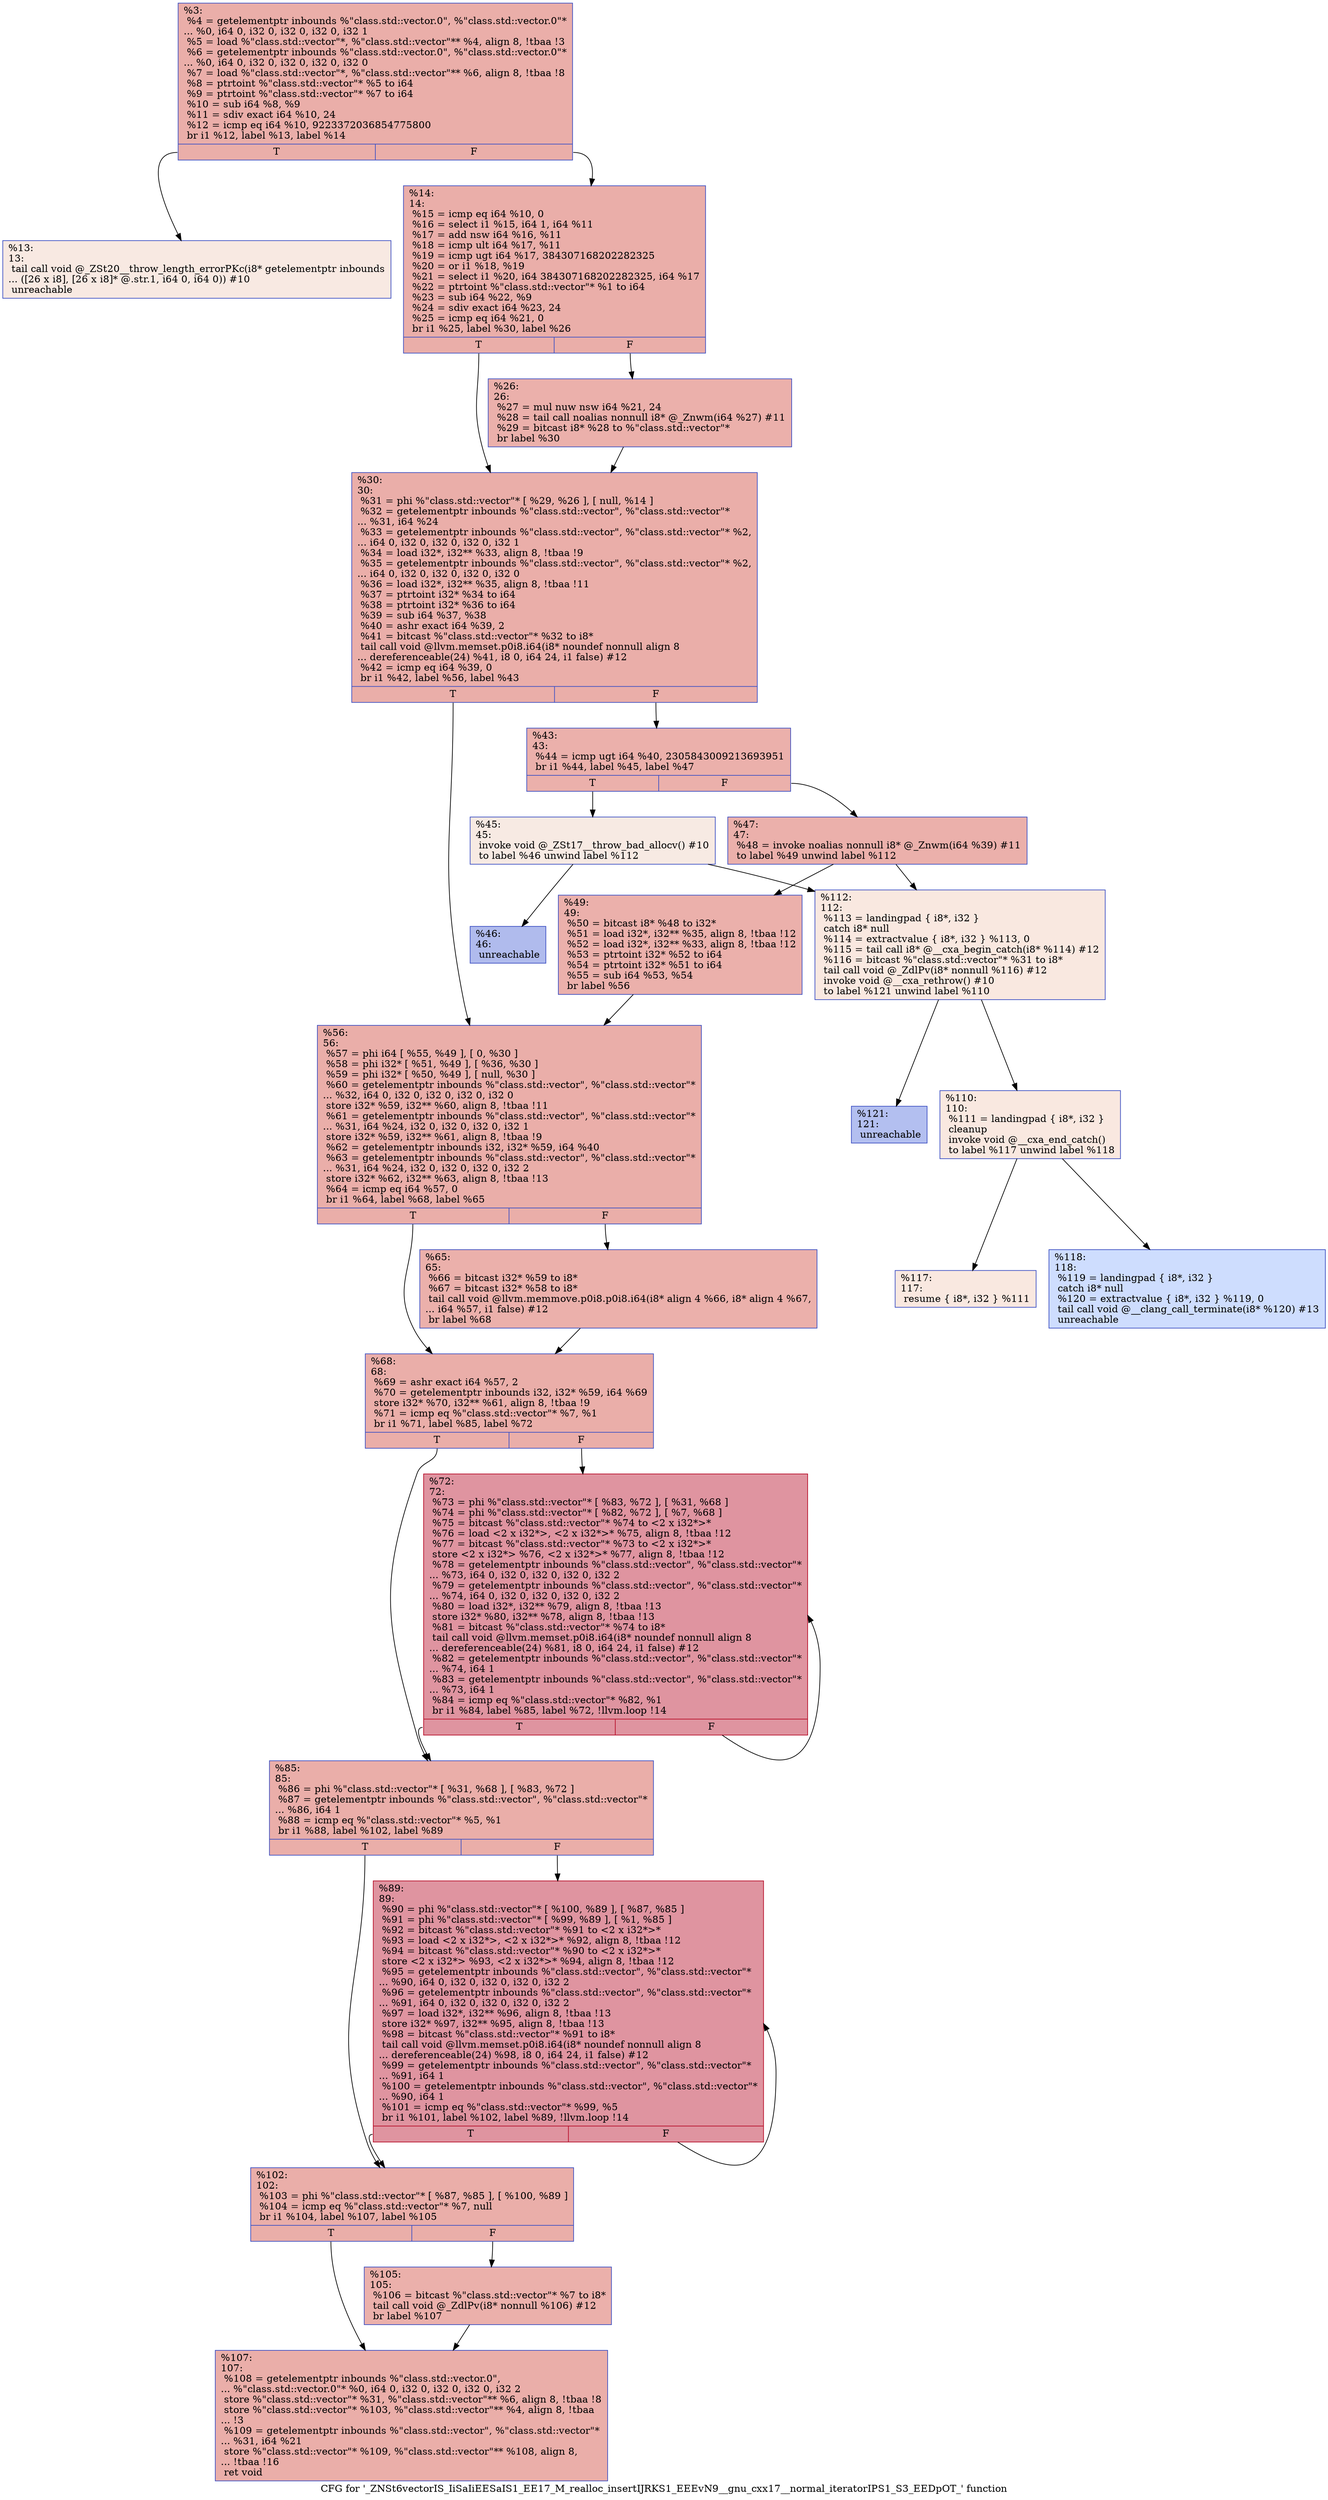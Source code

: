 digraph "CFG for '_ZNSt6vectorIS_IiSaIiEESaIS1_EE17_M_realloc_insertIJRKS1_EEEvN9__gnu_cxx17__normal_iteratorIPS1_S3_EEDpOT_' function" {
	label="CFG for '_ZNSt6vectorIS_IiSaIiEESaIS1_EE17_M_realloc_insertIJRKS1_EEEvN9__gnu_cxx17__normal_iteratorIPS1_S3_EEDpOT_' function";

	Node0x559932929de0 [shape=record,color="#3d50c3ff", style=filled, fillcolor="#d0473d70",label="{%3:\l  %4 = getelementptr inbounds %\"class.std::vector.0\", %\"class.std::vector.0\"*\l... %0, i64 0, i32 0, i32 0, i32 0, i32 1\l  %5 = load %\"class.std::vector\"*, %\"class.std::vector\"** %4, align 8, !tbaa !3\l  %6 = getelementptr inbounds %\"class.std::vector.0\", %\"class.std::vector.0\"*\l... %0, i64 0, i32 0, i32 0, i32 0, i32 0\l  %7 = load %\"class.std::vector\"*, %\"class.std::vector\"** %6, align 8, !tbaa !8\l  %8 = ptrtoint %\"class.std::vector\"* %5 to i64\l  %9 = ptrtoint %\"class.std::vector\"* %7 to i64\l  %10 = sub i64 %8, %9\l  %11 = sdiv exact i64 %10, 24\l  %12 = icmp eq i64 %10, 9223372036854775800\l  br i1 %12, label %13, label %14\l|{<s0>T|<s1>F}}"];
	Node0x559932929de0:s0 -> Node0x559932929f50;
	Node0x559932929de0:s1 -> Node0x55993292a430;
	Node0x559932929f50 [shape=record,color="#3d50c3ff", style=filled, fillcolor="#efcebd70",label="{%13:\l13:                                               \l  tail call void @_ZSt20__throw_length_errorPKc(i8* getelementptr inbounds\l... ([26 x i8], [26 x i8]* @.str.1, i64 0, i64 0)) #10\l  unreachable\l}"];
	Node0x55993292a430 [shape=record,color="#3d50c3ff", style=filled, fillcolor="#d0473d70",label="{%14:\l14:                                               \l  %15 = icmp eq i64 %10, 0\l  %16 = select i1 %15, i64 1, i64 %11\l  %17 = add nsw i64 %16, %11\l  %18 = icmp ult i64 %17, %11\l  %19 = icmp ugt i64 %17, 384307168202282325\l  %20 = or i1 %18, %19\l  %21 = select i1 %20, i64 384307168202282325, i64 %17\l  %22 = ptrtoint %\"class.std::vector\"* %1 to i64\l  %23 = sub i64 %22, %9\l  %24 = sdiv exact i64 %23, 24\l  %25 = icmp eq i64 %21, 0\l  br i1 %25, label %30, label %26\l|{<s0>T|<s1>F}}"];
	Node0x55993292a430:s0 -> Node0x55993292ac60;
	Node0x55993292a430:s1 -> Node0x55993292acb0;
	Node0x55993292acb0 [shape=record,color="#3d50c3ff", style=filled, fillcolor="#d24b4070",label="{%26:\l26:                                               \l  %27 = mul nuw nsw i64 %21, 24\l  %28 = tail call noalias nonnull i8* @_Znwm(i64 %27) #11\l  %29 = bitcast i8* %28 to %\"class.std::vector\"*\l  br label %30\l}"];
	Node0x55993292acb0 -> Node0x55993292ac60;
	Node0x55993292ac60 [shape=record,color="#3d50c3ff", style=filled, fillcolor="#d0473d70",label="{%30:\l30:                                               \l  %31 = phi %\"class.std::vector\"* [ %29, %26 ], [ null, %14 ]\l  %32 = getelementptr inbounds %\"class.std::vector\", %\"class.std::vector\"*\l... %31, i64 %24\l  %33 = getelementptr inbounds %\"class.std::vector\", %\"class.std::vector\"* %2,\l... i64 0, i32 0, i32 0, i32 0, i32 1\l  %34 = load i32*, i32** %33, align 8, !tbaa !9\l  %35 = getelementptr inbounds %\"class.std::vector\", %\"class.std::vector\"* %2,\l... i64 0, i32 0, i32 0, i32 0, i32 0\l  %36 = load i32*, i32** %35, align 8, !tbaa !11\l  %37 = ptrtoint i32* %34 to i64\l  %38 = ptrtoint i32* %36 to i64\l  %39 = sub i64 %37, %38\l  %40 = ashr exact i64 %39, 2\l  %41 = bitcast %\"class.std::vector\"* %32 to i8*\l  tail call void @llvm.memset.p0i8.i64(i8* noundef nonnull align 8\l... dereferenceable(24) %41, i8 0, i64 24, i1 false) #12\l  %42 = icmp eq i64 %39, 0\l  br i1 %42, label %56, label %43\l|{<s0>T|<s1>F}}"];
	Node0x55993292ac60:s0 -> Node0x55993292b900;
	Node0x55993292ac60:s1 -> Node0x55993292b950;
	Node0x55993292b950 [shape=record,color="#3d50c3ff", style=filled, fillcolor="#d24b4070",label="{%43:\l43:                                               \l  %44 = icmp ugt i64 %40, 2305843009213693951\l  br i1 %44, label %45, label %47\l|{<s0>T|<s1>F}}"];
	Node0x55993292b950:s0 -> Node0x55993292bae0;
	Node0x55993292b950:s1 -> Node0x55993292bb30;
	Node0x55993292bae0 [shape=record,color="#3d50c3ff", style=filled, fillcolor="#eed0c070",label="{%45:\l45:                                               \l  invoke void @_ZSt17__throw_bad_allocv() #10\l          to label %46 unwind label %112\l}"];
	Node0x55993292bae0 -> Node0x55993292bc30;
	Node0x55993292bae0 -> Node0x55993292bc80;
	Node0x55993292bc30 [shape=record,color="#3d50c3ff", style=filled, fillcolor="#4c66d670",label="{%46:\l46:                                               \l  unreachable\l}"];
	Node0x55993292bb30 [shape=record,color="#3d50c3ff", style=filled, fillcolor="#d24b4070",label="{%47:\l47:                                               \l  %48 = invoke noalias nonnull i8* @_Znwm(i64 %39) #11\l          to label %49 unwind label %112\l}"];
	Node0x55993292bb30 -> Node0x55993292be30;
	Node0x55993292bb30 -> Node0x55993292bc80;
	Node0x55993292be30 [shape=record,color="#3d50c3ff", style=filled, fillcolor="#d24b4070",label="{%49:\l49:                                               \l  %50 = bitcast i8* %48 to i32*\l  %51 = load i32*, i32** %35, align 8, !tbaa !12\l  %52 = load i32*, i32** %33, align 8, !tbaa !12\l  %53 = ptrtoint i32* %52 to i64\l  %54 = ptrtoint i32* %51 to i64\l  %55 = sub i64 %53, %54\l  br label %56\l}"];
	Node0x55993292be30 -> Node0x55993292b900;
	Node0x55993292b900 [shape=record,color="#3d50c3ff", style=filled, fillcolor="#d0473d70",label="{%56:\l56:                                               \l  %57 = phi i64 [ %55, %49 ], [ 0, %30 ]\l  %58 = phi i32* [ %51, %49 ], [ %36, %30 ]\l  %59 = phi i32* [ %50, %49 ], [ null, %30 ]\l  %60 = getelementptr inbounds %\"class.std::vector\", %\"class.std::vector\"*\l... %32, i64 0, i32 0, i32 0, i32 0, i32 0\l  store i32* %59, i32** %60, align 8, !tbaa !11\l  %61 = getelementptr inbounds %\"class.std::vector\", %\"class.std::vector\"*\l... %31, i64 %24, i32 0, i32 0, i32 0, i32 1\l  store i32* %59, i32** %61, align 8, !tbaa !9\l  %62 = getelementptr inbounds i32, i32* %59, i64 %40\l  %63 = getelementptr inbounds %\"class.std::vector\", %\"class.std::vector\"*\l... %31, i64 %24, i32 0, i32 0, i32 0, i32 2\l  store i32* %62, i32** %63, align 8, !tbaa !13\l  %64 = icmp eq i64 %57, 0\l  br i1 %64, label %68, label %65\l|{<s0>T|<s1>F}}"];
	Node0x55993292b900:s0 -> Node0x55993292ca90;
	Node0x55993292b900:s1 -> Node0x55993292cae0;
	Node0x55993292cae0 [shape=record,color="#3d50c3ff", style=filled, fillcolor="#d24b4070",label="{%65:\l65:                                               \l  %66 = bitcast i32* %59 to i8*\l  %67 = bitcast i32* %58 to i8*\l  tail call void @llvm.memmove.p0i8.p0i8.i64(i8* align 4 %66, i8* align 4 %67,\l... i64 %57, i1 false) #12\l  br label %68\l}"];
	Node0x55993292cae0 -> Node0x55993292ca90;
	Node0x55993292ca90 [shape=record,color="#3d50c3ff", style=filled, fillcolor="#d0473d70",label="{%68:\l68:                                               \l  %69 = ashr exact i64 %57, 2\l  %70 = getelementptr inbounds i32, i32* %59, i64 %69\l  store i32* %70, i32** %61, align 8, !tbaa !9\l  %71 = icmp eq %\"class.std::vector\"* %7, %1\l  br i1 %71, label %85, label %72\l|{<s0>T|<s1>F}}"];
	Node0x55993292ca90:s0 -> Node0x55993292d110;
	Node0x55993292ca90:s1 -> Node0x55993292d160;
	Node0x55993292d160 [shape=record,color="#b70d28ff", style=filled, fillcolor="#b70d2870",label="{%72:\l72:                                               \l  %73 = phi %\"class.std::vector\"* [ %83, %72 ], [ %31, %68 ]\l  %74 = phi %\"class.std::vector\"* [ %82, %72 ], [ %7, %68 ]\l  %75 = bitcast %\"class.std::vector\"* %74 to \<2 x i32*\>*\l  %76 = load \<2 x i32*\>, \<2 x i32*\>* %75, align 8, !tbaa !12\l  %77 = bitcast %\"class.std::vector\"* %73 to \<2 x i32*\>*\l  store \<2 x i32*\> %76, \<2 x i32*\>* %77, align 8, !tbaa !12\l  %78 = getelementptr inbounds %\"class.std::vector\", %\"class.std::vector\"*\l... %73, i64 0, i32 0, i32 0, i32 0, i32 2\l  %79 = getelementptr inbounds %\"class.std::vector\", %\"class.std::vector\"*\l... %74, i64 0, i32 0, i32 0, i32 0, i32 2\l  %80 = load i32*, i32** %79, align 8, !tbaa !13\l  store i32* %80, i32** %78, align 8, !tbaa !13\l  %81 = bitcast %\"class.std::vector\"* %74 to i8*\l  tail call void @llvm.memset.p0i8.i64(i8* noundef nonnull align 8\l... dereferenceable(24) %81, i8 0, i64 24, i1 false) #12\l  %82 = getelementptr inbounds %\"class.std::vector\", %\"class.std::vector\"*\l... %74, i64 1\l  %83 = getelementptr inbounds %\"class.std::vector\", %\"class.std::vector\"*\l... %73, i64 1\l  %84 = icmp eq %\"class.std::vector\"* %82, %1\l  br i1 %84, label %85, label %72, !llvm.loop !14\l|{<s0>T|<s1>F}}"];
	Node0x55993292d160:s0 -> Node0x55993292d110;
	Node0x55993292d160:s1 -> Node0x55993292d160;
	Node0x55993292d110 [shape=record,color="#3d50c3ff", style=filled, fillcolor="#d0473d70",label="{%85:\l85:                                               \l  %86 = phi %\"class.std::vector\"* [ %31, %68 ], [ %83, %72 ]\l  %87 = getelementptr inbounds %\"class.std::vector\", %\"class.std::vector\"*\l... %86, i64 1\l  %88 = icmp eq %\"class.std::vector\"* %5, %1\l  br i1 %88, label %102, label %89\l|{<s0>T|<s1>F}}"];
	Node0x55993292d110:s0 -> Node0x55993292fdc0;
	Node0x55993292d110:s1 -> Node0x55993292fe10;
	Node0x55993292fe10 [shape=record,color="#b70d28ff", style=filled, fillcolor="#b70d2870",label="{%89:\l89:                                               \l  %90 = phi %\"class.std::vector\"* [ %100, %89 ], [ %87, %85 ]\l  %91 = phi %\"class.std::vector\"* [ %99, %89 ], [ %1, %85 ]\l  %92 = bitcast %\"class.std::vector\"* %91 to \<2 x i32*\>*\l  %93 = load \<2 x i32*\>, \<2 x i32*\>* %92, align 8, !tbaa !12\l  %94 = bitcast %\"class.std::vector\"* %90 to \<2 x i32*\>*\l  store \<2 x i32*\> %93, \<2 x i32*\>* %94, align 8, !tbaa !12\l  %95 = getelementptr inbounds %\"class.std::vector\", %\"class.std::vector\"*\l... %90, i64 0, i32 0, i32 0, i32 0, i32 2\l  %96 = getelementptr inbounds %\"class.std::vector\", %\"class.std::vector\"*\l... %91, i64 0, i32 0, i32 0, i32 0, i32 2\l  %97 = load i32*, i32** %96, align 8, !tbaa !13\l  store i32* %97, i32** %95, align 8, !tbaa !13\l  %98 = bitcast %\"class.std::vector\"* %91 to i8*\l  tail call void @llvm.memset.p0i8.i64(i8* noundef nonnull align 8\l... dereferenceable(24) %98, i8 0, i64 24, i1 false) #12\l  %99 = getelementptr inbounds %\"class.std::vector\", %\"class.std::vector\"*\l... %91, i64 1\l  %100 = getelementptr inbounds %\"class.std::vector\", %\"class.std::vector\"*\l... %90, i64 1\l  %101 = icmp eq %\"class.std::vector\"* %99, %5\l  br i1 %101, label %102, label %89, !llvm.loop !14\l|{<s0>T|<s1>F}}"];
	Node0x55993292fe10:s0 -> Node0x55993292fdc0;
	Node0x55993292fe10:s1 -> Node0x55993292fe10;
	Node0x55993292fdc0 [shape=record,color="#3d50c3ff", style=filled, fillcolor="#d0473d70",label="{%102:\l102:                                              \l  %103 = phi %\"class.std::vector\"* [ %87, %85 ], [ %100, %89 ]\l  %104 = icmp eq %\"class.std::vector\"* %7, null\l  br i1 %104, label %107, label %105\l|{<s0>T|<s1>F}}"];
	Node0x55993292fdc0:s0 -> Node0x559932931160;
	Node0x55993292fdc0:s1 -> Node0x5599329311b0;
	Node0x5599329311b0 [shape=record,color="#3d50c3ff", style=filled, fillcolor="#d24b4070",label="{%105:\l105:                                              \l  %106 = bitcast %\"class.std::vector\"* %7 to i8*\l  tail call void @_ZdlPv(i8* nonnull %106) #12\l  br label %107\l}"];
	Node0x5599329311b0 -> Node0x559932931160;
	Node0x559932931160 [shape=record,color="#3d50c3ff", style=filled, fillcolor="#d0473d70",label="{%107:\l107:                                              \l  %108 = getelementptr inbounds %\"class.std::vector.0\",\l... %\"class.std::vector.0\"* %0, i64 0, i32 0, i32 0, i32 0, i32 2\l  store %\"class.std::vector\"* %31, %\"class.std::vector\"** %6, align 8, !tbaa !8\l  store %\"class.std::vector\"* %103, %\"class.std::vector\"** %4, align 8, !tbaa\l... !3\l  %109 = getelementptr inbounds %\"class.std::vector\", %\"class.std::vector\"*\l... %31, i64 %21\l  store %\"class.std::vector\"* %109, %\"class.std::vector\"** %108, align 8,\l... !tbaa !16\l  ret void\l}"];
	Node0x559932931840 [shape=record,color="#3d50c3ff", style=filled, fillcolor="#f1ccb870",label="{%110:\l110:                                              \l  %111 = landingpad \{ i8*, i32 \}\l          cleanup\l  invoke void @__cxa_end_catch()\l          to label %117 unwind label %118\l}"];
	Node0x559932931840 -> Node0x5599329318e0;
	Node0x559932931840 -> Node0x559932931930;
	Node0x55993292bc80 [shape=record,color="#3d50c3ff", style=filled, fillcolor="#f1ccb870",label="{%112:\l112:                                              \l  %113 = landingpad \{ i8*, i32 \}\l          catch i8* null\l  %114 = extractvalue \{ i8*, i32 \} %113, 0\l  %115 = tail call i8* @__cxa_begin_catch(i8* %114) #12\l  %116 = bitcast %\"class.std::vector\"* %31 to i8*\l  tail call void @_ZdlPv(i8* nonnull %116) #12\l  invoke void @__cxa_rethrow() #10\l          to label %121 unwind label %110\l}"];
	Node0x55993292bc80 -> Node0x559932931e70;
	Node0x55993292bc80 -> Node0x559932931840;
	Node0x5599329318e0 [shape=record,color="#3d50c3ff", style=filled, fillcolor="#f1ccb870",label="{%117:\l117:                                              \l  resume \{ i8*, i32 \} %111\l}"];
	Node0x559932931930 [shape=record,color="#3d50c3ff", style=filled, fillcolor="#8fb1fe70",label="{%118:\l118:                                              \l  %119 = landingpad \{ i8*, i32 \}\l          catch i8* null\l  %120 = extractvalue \{ i8*, i32 \} %119, 0\l  tail call void @__clang_call_terminate(i8* %120) #13\l  unreachable\l}"];
	Node0x559932931e70 [shape=record,color="#3d50c3ff", style=filled, fillcolor="#536edd70",label="{%121:\l121:                                              \l  unreachable\l}"];
}
